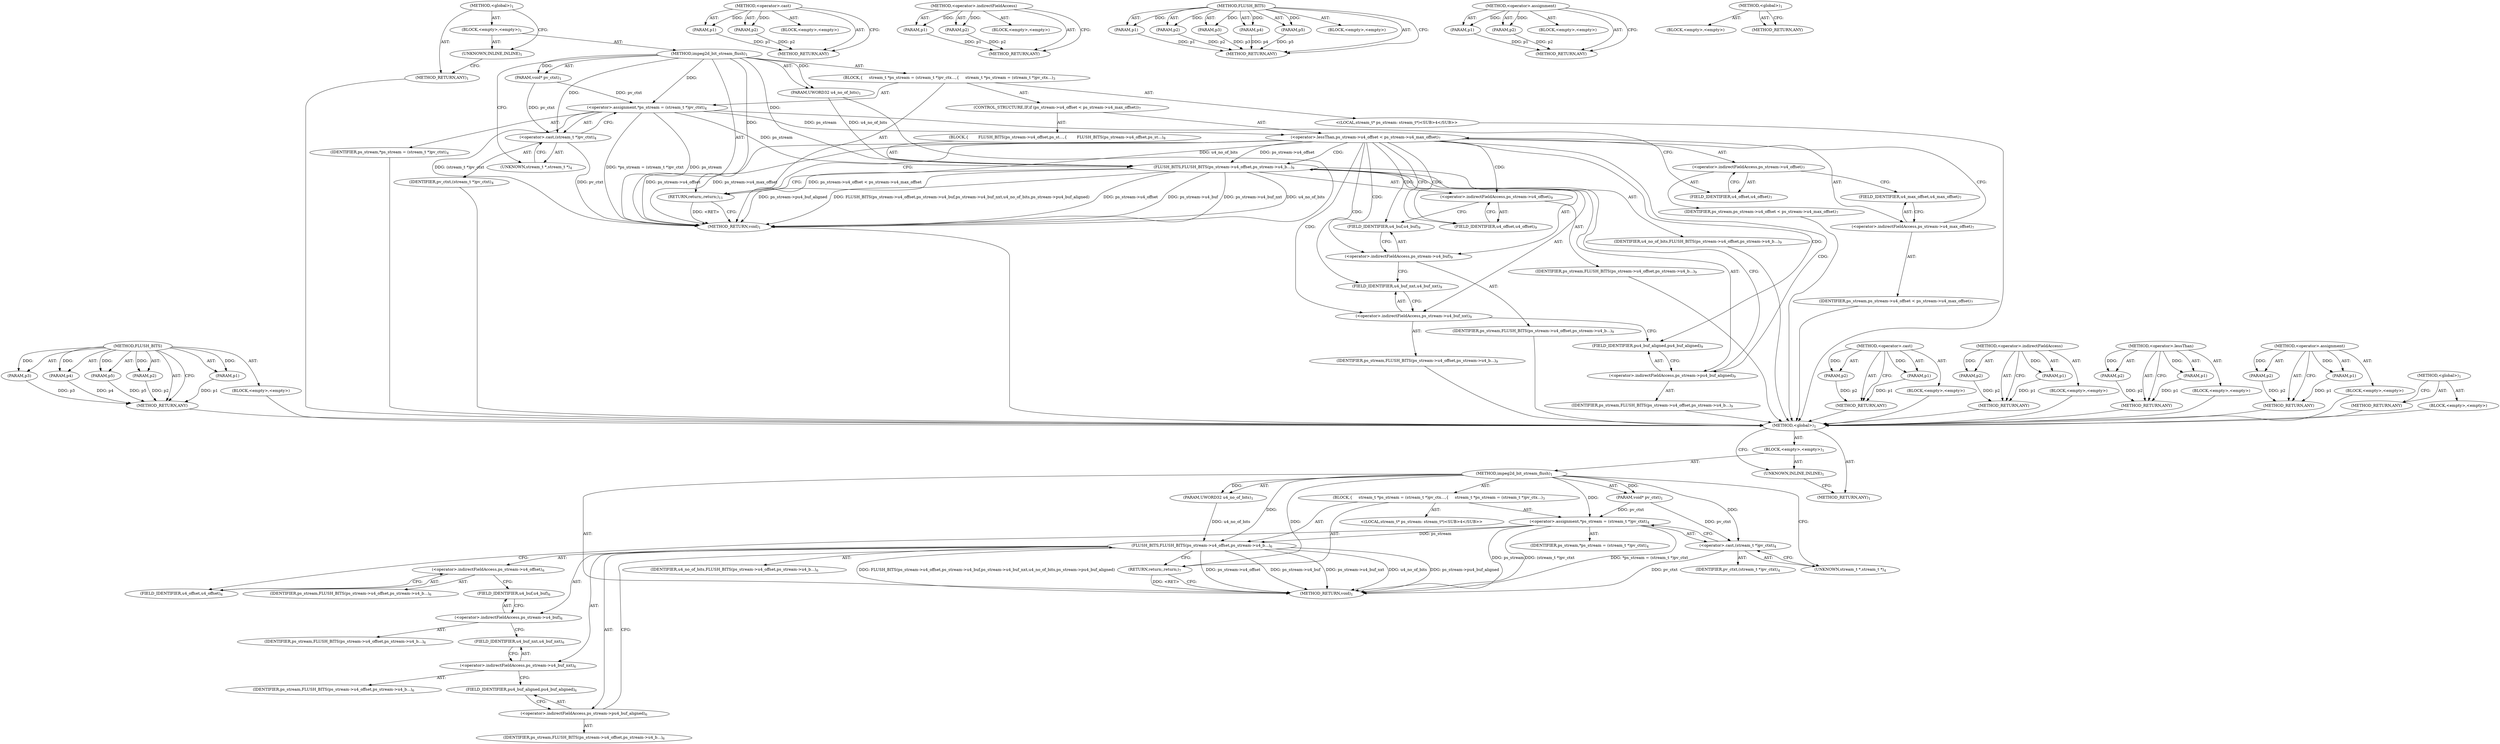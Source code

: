 digraph "&lt;global&gt;" {
vulnerable_6 [label=<(METHOD,&lt;global&gt;)<SUB>1</SUB>>];
vulnerable_7 [label=<(BLOCK,&lt;empty&gt;,&lt;empty&gt;)<SUB>1</SUB>>];
vulnerable_8 [label=<(UNKNOWN,INLINE,INLINE)<SUB>1</SUB>>];
vulnerable_9 [label=<(METHOD,impeg2d_bit_stream_flush)<SUB>1</SUB>>];
vulnerable_10 [label=<(PARAM,void* pv_ctxt)<SUB>1</SUB>>];
vulnerable_11 [label=<(PARAM,UWORD32 u4_no_of_bits)<SUB>1</SUB>>];
vulnerable_12 [label=<(BLOCK,{
     stream_t *ps_stream = (stream_t *)pv_ctx...,{
     stream_t *ps_stream = (stream_t *)pv_ctx...)<SUB>3</SUB>>];
vulnerable_13 [label="<(LOCAL,stream_t* ps_stream: stream_t*)<SUB>4</SUB>>"];
vulnerable_14 [label=<(&lt;operator&gt;.assignment,*ps_stream = (stream_t *)pv_ctxt)<SUB>4</SUB>>];
vulnerable_15 [label=<(IDENTIFIER,ps_stream,*ps_stream = (stream_t *)pv_ctxt)<SUB>4</SUB>>];
vulnerable_16 [label=<(&lt;operator&gt;.cast,(stream_t *)pv_ctxt)<SUB>4</SUB>>];
vulnerable_17 [label=<(UNKNOWN,stream_t *,stream_t *)<SUB>4</SUB>>];
vulnerable_18 [label=<(IDENTIFIER,pv_ctxt,(stream_t *)pv_ctxt)<SUB>4</SUB>>];
vulnerable_19 [label=<(FLUSH_BITS,FLUSH_BITS(ps_stream-&gt;u4_offset,ps_stream-&gt;u4_b...)<SUB>6</SUB>>];
vulnerable_20 [label=<(&lt;operator&gt;.indirectFieldAccess,ps_stream-&gt;u4_offset)<SUB>6</SUB>>];
vulnerable_21 [label=<(IDENTIFIER,ps_stream,FLUSH_BITS(ps_stream-&gt;u4_offset,ps_stream-&gt;u4_b...)<SUB>6</SUB>>];
vulnerable_22 [label=<(FIELD_IDENTIFIER,u4_offset,u4_offset)<SUB>6</SUB>>];
vulnerable_23 [label=<(&lt;operator&gt;.indirectFieldAccess,ps_stream-&gt;u4_buf)<SUB>6</SUB>>];
vulnerable_24 [label=<(IDENTIFIER,ps_stream,FLUSH_BITS(ps_stream-&gt;u4_offset,ps_stream-&gt;u4_b...)<SUB>6</SUB>>];
vulnerable_25 [label=<(FIELD_IDENTIFIER,u4_buf,u4_buf)<SUB>6</SUB>>];
vulnerable_26 [label=<(&lt;operator&gt;.indirectFieldAccess,ps_stream-&gt;u4_buf_nxt)<SUB>6</SUB>>];
vulnerable_27 [label=<(IDENTIFIER,ps_stream,FLUSH_BITS(ps_stream-&gt;u4_offset,ps_stream-&gt;u4_b...)<SUB>6</SUB>>];
vulnerable_28 [label=<(FIELD_IDENTIFIER,u4_buf_nxt,u4_buf_nxt)<SUB>6</SUB>>];
vulnerable_29 [label=<(IDENTIFIER,u4_no_of_bits,FLUSH_BITS(ps_stream-&gt;u4_offset,ps_stream-&gt;u4_b...)<SUB>6</SUB>>];
vulnerable_30 [label=<(&lt;operator&gt;.indirectFieldAccess,ps_stream-&gt;pu4_buf_aligned)<SUB>6</SUB>>];
vulnerable_31 [label=<(IDENTIFIER,ps_stream,FLUSH_BITS(ps_stream-&gt;u4_offset,ps_stream-&gt;u4_b...)<SUB>6</SUB>>];
vulnerable_32 [label=<(FIELD_IDENTIFIER,pu4_buf_aligned,pu4_buf_aligned)<SUB>6</SUB>>];
vulnerable_33 [label=<(RETURN,return;,return;)<SUB>7</SUB>>];
vulnerable_34 [label=<(METHOD_RETURN,void)<SUB>1</SUB>>];
vulnerable_36 [label=<(METHOD_RETURN,ANY)<SUB>1</SUB>>];
vulnerable_60 [label=<(METHOD,&lt;operator&gt;.cast)>];
vulnerable_61 [label=<(PARAM,p1)>];
vulnerable_62 [label=<(PARAM,p2)>];
vulnerable_63 [label=<(BLOCK,&lt;empty&gt;,&lt;empty&gt;)>];
vulnerable_64 [label=<(METHOD_RETURN,ANY)>];
vulnerable_73 [label=<(METHOD,&lt;operator&gt;.indirectFieldAccess)>];
vulnerable_74 [label=<(PARAM,p1)>];
vulnerable_75 [label=<(PARAM,p2)>];
vulnerable_76 [label=<(BLOCK,&lt;empty&gt;,&lt;empty&gt;)>];
vulnerable_77 [label=<(METHOD_RETURN,ANY)>];
vulnerable_65 [label=<(METHOD,FLUSH_BITS)>];
vulnerable_66 [label=<(PARAM,p1)>];
vulnerable_67 [label=<(PARAM,p2)>];
vulnerable_68 [label=<(PARAM,p3)>];
vulnerable_69 [label=<(PARAM,p4)>];
vulnerable_70 [label=<(PARAM,p5)>];
vulnerable_71 [label=<(BLOCK,&lt;empty&gt;,&lt;empty&gt;)>];
vulnerable_72 [label=<(METHOD_RETURN,ANY)>];
vulnerable_55 [label=<(METHOD,&lt;operator&gt;.assignment)>];
vulnerable_56 [label=<(PARAM,p1)>];
vulnerable_57 [label=<(PARAM,p2)>];
vulnerable_58 [label=<(BLOCK,&lt;empty&gt;,&lt;empty&gt;)>];
vulnerable_59 [label=<(METHOD_RETURN,ANY)>];
vulnerable_49 [label=<(METHOD,&lt;global&gt;)<SUB>1</SUB>>];
vulnerable_50 [label=<(BLOCK,&lt;empty&gt;,&lt;empty&gt;)>];
vulnerable_51 [label=<(METHOD_RETURN,ANY)>];
fixed_84 [label=<(METHOD,FLUSH_BITS)>];
fixed_85 [label=<(PARAM,p1)>];
fixed_86 [label=<(PARAM,p2)>];
fixed_87 [label=<(PARAM,p3)>];
fixed_88 [label=<(PARAM,p4)>];
fixed_89 [label=<(PARAM,p5)>];
fixed_90 [label=<(BLOCK,&lt;empty&gt;,&lt;empty&gt;)>];
fixed_91 [label=<(METHOD_RETURN,ANY)>];
fixed_6 [label=<(METHOD,&lt;global&gt;)<SUB>1</SUB>>];
fixed_7 [label=<(BLOCK,&lt;empty&gt;,&lt;empty&gt;)<SUB>1</SUB>>];
fixed_8 [label=<(UNKNOWN,INLINE,INLINE)<SUB>1</SUB>>];
fixed_9 [label=<(METHOD,impeg2d_bit_stream_flush)<SUB>1</SUB>>];
fixed_10 [label=<(PARAM,void* pv_ctxt)<SUB>1</SUB>>];
fixed_11 [label=<(PARAM,UWORD32 u4_no_of_bits)<SUB>1</SUB>>];
fixed_12 [label=<(BLOCK,{
     stream_t *ps_stream = (stream_t *)pv_ctx...,{
     stream_t *ps_stream = (stream_t *)pv_ctx...)<SUB>3</SUB>>];
fixed_13 [label="<(LOCAL,stream_t* ps_stream: stream_t*)<SUB>4</SUB>>"];
fixed_14 [label=<(&lt;operator&gt;.assignment,*ps_stream = (stream_t *)pv_ctxt)<SUB>4</SUB>>];
fixed_15 [label=<(IDENTIFIER,ps_stream,*ps_stream = (stream_t *)pv_ctxt)<SUB>4</SUB>>];
fixed_16 [label=<(&lt;operator&gt;.cast,(stream_t *)pv_ctxt)<SUB>4</SUB>>];
fixed_17 [label=<(UNKNOWN,stream_t *,stream_t *)<SUB>4</SUB>>];
fixed_18 [label=<(IDENTIFIER,pv_ctxt,(stream_t *)pv_ctxt)<SUB>4</SUB>>];
fixed_19 [label=<(CONTROL_STRUCTURE,IF,if (ps_stream-&gt;u4_offset &lt; ps_stream-&gt;u4_max_offset))<SUB>7</SUB>>];
fixed_20 [label=<(&lt;operator&gt;.lessThan,ps_stream-&gt;u4_offset &lt; ps_stream-&gt;u4_max_offset)<SUB>7</SUB>>];
fixed_21 [label=<(&lt;operator&gt;.indirectFieldAccess,ps_stream-&gt;u4_offset)<SUB>7</SUB>>];
fixed_22 [label=<(IDENTIFIER,ps_stream,ps_stream-&gt;u4_offset &lt; ps_stream-&gt;u4_max_offset)<SUB>7</SUB>>];
fixed_23 [label=<(FIELD_IDENTIFIER,u4_offset,u4_offset)<SUB>7</SUB>>];
fixed_24 [label=<(&lt;operator&gt;.indirectFieldAccess,ps_stream-&gt;u4_max_offset)<SUB>7</SUB>>];
fixed_25 [label=<(IDENTIFIER,ps_stream,ps_stream-&gt;u4_offset &lt; ps_stream-&gt;u4_max_offset)<SUB>7</SUB>>];
fixed_26 [label=<(FIELD_IDENTIFIER,u4_max_offset,u4_max_offset)<SUB>7</SUB>>];
fixed_27 [label=<(BLOCK,{
        FLUSH_BITS(ps_stream-&gt;u4_offset,ps_st...,{
        FLUSH_BITS(ps_stream-&gt;u4_offset,ps_st...)<SUB>8</SUB>>];
fixed_28 [label=<(FLUSH_BITS,FLUSH_BITS(ps_stream-&gt;u4_offset,ps_stream-&gt;u4_b...)<SUB>9</SUB>>];
fixed_29 [label=<(&lt;operator&gt;.indirectFieldAccess,ps_stream-&gt;u4_offset)<SUB>9</SUB>>];
fixed_30 [label=<(IDENTIFIER,ps_stream,FLUSH_BITS(ps_stream-&gt;u4_offset,ps_stream-&gt;u4_b...)<SUB>9</SUB>>];
fixed_31 [label=<(FIELD_IDENTIFIER,u4_offset,u4_offset)<SUB>9</SUB>>];
fixed_32 [label=<(&lt;operator&gt;.indirectFieldAccess,ps_stream-&gt;u4_buf)<SUB>9</SUB>>];
fixed_33 [label=<(IDENTIFIER,ps_stream,FLUSH_BITS(ps_stream-&gt;u4_offset,ps_stream-&gt;u4_b...)<SUB>9</SUB>>];
fixed_34 [label=<(FIELD_IDENTIFIER,u4_buf,u4_buf)<SUB>9</SUB>>];
fixed_35 [label=<(&lt;operator&gt;.indirectFieldAccess,ps_stream-&gt;u4_buf_nxt)<SUB>9</SUB>>];
fixed_36 [label=<(IDENTIFIER,ps_stream,FLUSH_BITS(ps_stream-&gt;u4_offset,ps_stream-&gt;u4_b...)<SUB>9</SUB>>];
fixed_37 [label=<(FIELD_IDENTIFIER,u4_buf_nxt,u4_buf_nxt)<SUB>9</SUB>>];
fixed_38 [label=<(IDENTIFIER,u4_no_of_bits,FLUSH_BITS(ps_stream-&gt;u4_offset,ps_stream-&gt;u4_b...)<SUB>9</SUB>>];
fixed_39 [label=<(&lt;operator&gt;.indirectFieldAccess,ps_stream-&gt;pu4_buf_aligned)<SUB>9</SUB>>];
fixed_40 [label=<(IDENTIFIER,ps_stream,FLUSH_BITS(ps_stream-&gt;u4_offset,ps_stream-&gt;u4_b...)<SUB>9</SUB>>];
fixed_41 [label=<(FIELD_IDENTIFIER,pu4_buf_aligned,pu4_buf_aligned)<SUB>9</SUB>>];
fixed_42 [label=<(RETURN,return;,return;)<SUB>11</SUB>>];
fixed_43 [label=<(METHOD_RETURN,void)<SUB>1</SUB>>];
fixed_45 [label=<(METHOD_RETURN,ANY)<SUB>1</SUB>>];
fixed_69 [label=<(METHOD,&lt;operator&gt;.cast)>];
fixed_70 [label=<(PARAM,p1)>];
fixed_71 [label=<(PARAM,p2)>];
fixed_72 [label=<(BLOCK,&lt;empty&gt;,&lt;empty&gt;)>];
fixed_73 [label=<(METHOD_RETURN,ANY)>];
fixed_79 [label=<(METHOD,&lt;operator&gt;.indirectFieldAccess)>];
fixed_80 [label=<(PARAM,p1)>];
fixed_81 [label=<(PARAM,p2)>];
fixed_82 [label=<(BLOCK,&lt;empty&gt;,&lt;empty&gt;)>];
fixed_83 [label=<(METHOD_RETURN,ANY)>];
fixed_74 [label=<(METHOD,&lt;operator&gt;.lessThan)>];
fixed_75 [label=<(PARAM,p1)>];
fixed_76 [label=<(PARAM,p2)>];
fixed_77 [label=<(BLOCK,&lt;empty&gt;,&lt;empty&gt;)>];
fixed_78 [label=<(METHOD_RETURN,ANY)>];
fixed_64 [label=<(METHOD,&lt;operator&gt;.assignment)>];
fixed_65 [label=<(PARAM,p1)>];
fixed_66 [label=<(PARAM,p2)>];
fixed_67 [label=<(BLOCK,&lt;empty&gt;,&lt;empty&gt;)>];
fixed_68 [label=<(METHOD_RETURN,ANY)>];
fixed_58 [label=<(METHOD,&lt;global&gt;)<SUB>1</SUB>>];
fixed_59 [label=<(BLOCK,&lt;empty&gt;,&lt;empty&gt;)>];
fixed_60 [label=<(METHOD_RETURN,ANY)>];
vulnerable_6 -> vulnerable_7  [key=0, label="AST: "];
vulnerable_6 -> vulnerable_36  [key=0, label="AST: "];
vulnerable_6 -> vulnerable_8  [key=0, label="CFG: "];
vulnerable_7 -> vulnerable_8  [key=0, label="AST: "];
vulnerable_7 -> vulnerable_9  [key=0, label="AST: "];
vulnerable_8 -> vulnerable_36  [key=0, label="CFG: "];
vulnerable_9 -> vulnerable_10  [key=0, label="AST: "];
vulnerable_9 -> vulnerable_10  [key=1, label="DDG: "];
vulnerable_9 -> vulnerable_11  [key=0, label="AST: "];
vulnerable_9 -> vulnerable_11  [key=1, label="DDG: "];
vulnerable_9 -> vulnerable_12  [key=0, label="AST: "];
vulnerable_9 -> vulnerable_34  [key=0, label="AST: "];
vulnerable_9 -> vulnerable_17  [key=0, label="CFG: "];
vulnerable_9 -> vulnerable_14  [key=0, label="DDG: "];
vulnerable_9 -> vulnerable_33  [key=0, label="DDG: "];
vulnerable_9 -> vulnerable_19  [key=0, label="DDG: "];
vulnerable_9 -> vulnerable_16  [key=0, label="DDG: "];
vulnerable_10 -> vulnerable_14  [key=0, label="DDG: pv_ctxt"];
vulnerable_10 -> vulnerable_16  [key=0, label="DDG: pv_ctxt"];
vulnerable_11 -> vulnerable_19  [key=0, label="DDG: u4_no_of_bits"];
vulnerable_12 -> vulnerable_13  [key=0, label="AST: "];
vulnerable_12 -> vulnerable_14  [key=0, label="AST: "];
vulnerable_12 -> vulnerable_19  [key=0, label="AST: "];
vulnerable_12 -> vulnerable_33  [key=0, label="AST: "];
vulnerable_14 -> vulnerable_15  [key=0, label="AST: "];
vulnerable_14 -> vulnerable_16  [key=0, label="AST: "];
vulnerable_14 -> vulnerable_22  [key=0, label="CFG: "];
vulnerable_14 -> vulnerable_34  [key=0, label="DDG: ps_stream"];
vulnerable_14 -> vulnerable_34  [key=1, label="DDG: (stream_t *)pv_ctxt"];
vulnerable_14 -> vulnerable_34  [key=2, label="DDG: *ps_stream = (stream_t *)pv_ctxt"];
vulnerable_14 -> vulnerable_19  [key=0, label="DDG: ps_stream"];
vulnerable_16 -> vulnerable_17  [key=0, label="AST: "];
vulnerable_16 -> vulnerable_18  [key=0, label="AST: "];
vulnerable_16 -> vulnerable_14  [key=0, label="CFG: "];
vulnerable_16 -> vulnerable_34  [key=0, label="DDG: pv_ctxt"];
vulnerable_17 -> vulnerable_16  [key=0, label="CFG: "];
vulnerable_19 -> vulnerable_20  [key=0, label="AST: "];
vulnerable_19 -> vulnerable_23  [key=0, label="AST: "];
vulnerable_19 -> vulnerable_26  [key=0, label="AST: "];
vulnerable_19 -> vulnerable_29  [key=0, label="AST: "];
vulnerable_19 -> vulnerable_30  [key=0, label="AST: "];
vulnerable_19 -> vulnerable_33  [key=0, label="CFG: "];
vulnerable_19 -> vulnerable_34  [key=0, label="DDG: ps_stream-&gt;u4_offset"];
vulnerable_19 -> vulnerable_34  [key=1, label="DDG: ps_stream-&gt;u4_buf"];
vulnerable_19 -> vulnerable_34  [key=2, label="DDG: ps_stream-&gt;u4_buf_nxt"];
vulnerable_19 -> vulnerable_34  [key=3, label="DDG: u4_no_of_bits"];
vulnerable_19 -> vulnerable_34  [key=4, label="DDG: ps_stream-&gt;pu4_buf_aligned"];
vulnerable_19 -> vulnerable_34  [key=5, label="DDG: FLUSH_BITS(ps_stream-&gt;u4_offset,ps_stream-&gt;u4_buf,ps_stream-&gt;u4_buf_nxt,u4_no_of_bits,ps_stream-&gt;pu4_buf_aligned)"];
vulnerable_20 -> vulnerable_21  [key=0, label="AST: "];
vulnerable_20 -> vulnerable_22  [key=0, label="AST: "];
vulnerable_20 -> vulnerable_25  [key=0, label="CFG: "];
vulnerable_22 -> vulnerable_20  [key=0, label="CFG: "];
vulnerable_23 -> vulnerable_24  [key=0, label="AST: "];
vulnerable_23 -> vulnerable_25  [key=0, label="AST: "];
vulnerable_23 -> vulnerable_28  [key=0, label="CFG: "];
vulnerable_25 -> vulnerable_23  [key=0, label="CFG: "];
vulnerable_26 -> vulnerable_27  [key=0, label="AST: "];
vulnerable_26 -> vulnerable_28  [key=0, label="AST: "];
vulnerable_26 -> vulnerable_32  [key=0, label="CFG: "];
vulnerable_28 -> vulnerable_26  [key=0, label="CFG: "];
vulnerable_30 -> vulnerable_31  [key=0, label="AST: "];
vulnerable_30 -> vulnerable_32  [key=0, label="AST: "];
vulnerable_30 -> vulnerable_19  [key=0, label="CFG: "];
vulnerable_32 -> vulnerable_30  [key=0, label="CFG: "];
vulnerable_33 -> vulnerable_34  [key=0, label="CFG: "];
vulnerable_33 -> vulnerable_34  [key=1, label="DDG: &lt;RET&gt;"];
vulnerable_60 -> vulnerable_61  [key=0, label="AST: "];
vulnerable_60 -> vulnerable_61  [key=1, label="DDG: "];
vulnerable_60 -> vulnerable_63  [key=0, label="AST: "];
vulnerable_60 -> vulnerable_62  [key=0, label="AST: "];
vulnerable_60 -> vulnerable_62  [key=1, label="DDG: "];
vulnerable_60 -> vulnerable_64  [key=0, label="AST: "];
vulnerable_60 -> vulnerable_64  [key=1, label="CFG: "];
vulnerable_61 -> vulnerable_64  [key=0, label="DDG: p1"];
vulnerable_62 -> vulnerable_64  [key=0, label="DDG: p2"];
vulnerable_73 -> vulnerable_74  [key=0, label="AST: "];
vulnerable_73 -> vulnerable_74  [key=1, label="DDG: "];
vulnerable_73 -> vulnerable_76  [key=0, label="AST: "];
vulnerable_73 -> vulnerable_75  [key=0, label="AST: "];
vulnerable_73 -> vulnerable_75  [key=1, label="DDG: "];
vulnerable_73 -> vulnerable_77  [key=0, label="AST: "];
vulnerable_73 -> vulnerable_77  [key=1, label="CFG: "];
vulnerable_74 -> vulnerable_77  [key=0, label="DDG: p1"];
vulnerable_75 -> vulnerable_77  [key=0, label="DDG: p2"];
vulnerable_65 -> vulnerable_66  [key=0, label="AST: "];
vulnerable_65 -> vulnerable_66  [key=1, label="DDG: "];
vulnerable_65 -> vulnerable_71  [key=0, label="AST: "];
vulnerable_65 -> vulnerable_67  [key=0, label="AST: "];
vulnerable_65 -> vulnerable_67  [key=1, label="DDG: "];
vulnerable_65 -> vulnerable_72  [key=0, label="AST: "];
vulnerable_65 -> vulnerable_72  [key=1, label="CFG: "];
vulnerable_65 -> vulnerable_68  [key=0, label="AST: "];
vulnerable_65 -> vulnerable_68  [key=1, label="DDG: "];
vulnerable_65 -> vulnerable_69  [key=0, label="AST: "];
vulnerable_65 -> vulnerable_69  [key=1, label="DDG: "];
vulnerable_65 -> vulnerable_70  [key=0, label="AST: "];
vulnerable_65 -> vulnerable_70  [key=1, label="DDG: "];
vulnerable_66 -> vulnerable_72  [key=0, label="DDG: p1"];
vulnerable_67 -> vulnerable_72  [key=0, label="DDG: p2"];
vulnerable_68 -> vulnerable_72  [key=0, label="DDG: p3"];
vulnerable_69 -> vulnerable_72  [key=0, label="DDG: p4"];
vulnerable_70 -> vulnerable_72  [key=0, label="DDG: p5"];
vulnerable_55 -> vulnerable_56  [key=0, label="AST: "];
vulnerable_55 -> vulnerable_56  [key=1, label="DDG: "];
vulnerable_55 -> vulnerable_58  [key=0, label="AST: "];
vulnerable_55 -> vulnerable_57  [key=0, label="AST: "];
vulnerable_55 -> vulnerable_57  [key=1, label="DDG: "];
vulnerable_55 -> vulnerable_59  [key=0, label="AST: "];
vulnerable_55 -> vulnerable_59  [key=1, label="CFG: "];
vulnerable_56 -> vulnerable_59  [key=0, label="DDG: p1"];
vulnerable_57 -> vulnerable_59  [key=0, label="DDG: p2"];
vulnerable_49 -> vulnerable_50  [key=0, label="AST: "];
vulnerable_49 -> vulnerable_51  [key=0, label="AST: "];
vulnerable_49 -> vulnerable_51  [key=1, label="CFG: "];
fixed_84 -> fixed_85  [key=0, label="AST: "];
fixed_84 -> fixed_85  [key=1, label="DDG: "];
fixed_84 -> fixed_90  [key=0, label="AST: "];
fixed_84 -> fixed_86  [key=0, label="AST: "];
fixed_84 -> fixed_86  [key=1, label="DDG: "];
fixed_84 -> fixed_91  [key=0, label="AST: "];
fixed_84 -> fixed_91  [key=1, label="CFG: "];
fixed_84 -> fixed_87  [key=0, label="AST: "];
fixed_84 -> fixed_87  [key=1, label="DDG: "];
fixed_84 -> fixed_88  [key=0, label="AST: "];
fixed_84 -> fixed_88  [key=1, label="DDG: "];
fixed_84 -> fixed_89  [key=0, label="AST: "];
fixed_84 -> fixed_89  [key=1, label="DDG: "];
fixed_85 -> fixed_91  [key=0, label="DDG: p1"];
fixed_86 -> fixed_91  [key=0, label="DDG: p2"];
fixed_87 -> fixed_91  [key=0, label="DDG: p3"];
fixed_88 -> fixed_91  [key=0, label="DDG: p4"];
fixed_89 -> fixed_91  [key=0, label="DDG: p5"];
fixed_90 -> vulnerable_6  [key=0];
fixed_91 -> vulnerable_6  [key=0];
fixed_6 -> fixed_7  [key=0, label="AST: "];
fixed_6 -> fixed_45  [key=0, label="AST: "];
fixed_6 -> fixed_8  [key=0, label="CFG: "];
fixed_7 -> fixed_8  [key=0, label="AST: "];
fixed_7 -> fixed_9  [key=0, label="AST: "];
fixed_8 -> fixed_45  [key=0, label="CFG: "];
fixed_9 -> fixed_10  [key=0, label="AST: "];
fixed_9 -> fixed_10  [key=1, label="DDG: "];
fixed_9 -> fixed_11  [key=0, label="AST: "];
fixed_9 -> fixed_11  [key=1, label="DDG: "];
fixed_9 -> fixed_12  [key=0, label="AST: "];
fixed_9 -> fixed_43  [key=0, label="AST: "];
fixed_9 -> fixed_17  [key=0, label="CFG: "];
fixed_9 -> fixed_14  [key=0, label="DDG: "];
fixed_9 -> fixed_42  [key=0, label="DDG: "];
fixed_9 -> fixed_16  [key=0, label="DDG: "];
fixed_9 -> fixed_28  [key=0, label="DDG: "];
fixed_10 -> fixed_14  [key=0, label="DDG: pv_ctxt"];
fixed_10 -> fixed_16  [key=0, label="DDG: pv_ctxt"];
fixed_11 -> fixed_43  [key=0, label="DDG: u4_no_of_bits"];
fixed_11 -> fixed_28  [key=0, label="DDG: u4_no_of_bits"];
fixed_12 -> fixed_13  [key=0, label="AST: "];
fixed_12 -> fixed_14  [key=0, label="AST: "];
fixed_12 -> fixed_19  [key=0, label="AST: "];
fixed_12 -> fixed_42  [key=0, label="AST: "];
fixed_13 -> vulnerable_6  [key=0];
fixed_14 -> fixed_15  [key=0, label="AST: "];
fixed_14 -> fixed_16  [key=0, label="AST: "];
fixed_14 -> fixed_23  [key=0, label="CFG: "];
fixed_14 -> fixed_43  [key=0, label="DDG: ps_stream"];
fixed_14 -> fixed_43  [key=1, label="DDG: (stream_t *)pv_ctxt"];
fixed_14 -> fixed_43  [key=2, label="DDG: *ps_stream = (stream_t *)pv_ctxt"];
fixed_14 -> fixed_20  [key=0, label="DDG: ps_stream"];
fixed_14 -> fixed_28  [key=0, label="DDG: ps_stream"];
fixed_15 -> vulnerable_6  [key=0];
fixed_16 -> fixed_17  [key=0, label="AST: "];
fixed_16 -> fixed_18  [key=0, label="AST: "];
fixed_16 -> fixed_14  [key=0, label="CFG: "];
fixed_16 -> fixed_43  [key=0, label="DDG: pv_ctxt"];
fixed_17 -> fixed_16  [key=0, label="CFG: "];
fixed_18 -> vulnerable_6  [key=0];
fixed_19 -> fixed_20  [key=0, label="AST: "];
fixed_19 -> fixed_27  [key=0, label="AST: "];
fixed_20 -> fixed_21  [key=0, label="AST: "];
fixed_20 -> fixed_24  [key=0, label="AST: "];
fixed_20 -> fixed_42  [key=0, label="CFG: "];
fixed_20 -> fixed_31  [key=0, label="CFG: "];
fixed_20 -> fixed_31  [key=1, label="CDG: "];
fixed_20 -> fixed_43  [key=0, label="DDG: ps_stream-&gt;u4_offset"];
fixed_20 -> fixed_43  [key=1, label="DDG: ps_stream-&gt;u4_max_offset"];
fixed_20 -> fixed_43  [key=2, label="DDG: ps_stream-&gt;u4_offset &lt; ps_stream-&gt;u4_max_offset"];
fixed_20 -> fixed_28  [key=0, label="DDG: ps_stream-&gt;u4_offset"];
fixed_20 -> fixed_28  [key=1, label="CDG: "];
fixed_20 -> fixed_29  [key=0, label="CDG: "];
fixed_20 -> fixed_34  [key=0, label="CDG: "];
fixed_20 -> fixed_32  [key=0, label="CDG: "];
fixed_20 -> fixed_35  [key=0, label="CDG: "];
fixed_20 -> fixed_37  [key=0, label="CDG: "];
fixed_20 -> fixed_41  [key=0, label="CDG: "];
fixed_20 -> fixed_39  [key=0, label="CDG: "];
fixed_21 -> fixed_22  [key=0, label="AST: "];
fixed_21 -> fixed_23  [key=0, label="AST: "];
fixed_21 -> fixed_26  [key=0, label="CFG: "];
fixed_22 -> vulnerable_6  [key=0];
fixed_23 -> fixed_21  [key=0, label="CFG: "];
fixed_24 -> fixed_25  [key=0, label="AST: "];
fixed_24 -> fixed_26  [key=0, label="AST: "];
fixed_24 -> fixed_20  [key=0, label="CFG: "];
fixed_25 -> vulnerable_6  [key=0];
fixed_26 -> fixed_24  [key=0, label="CFG: "];
fixed_27 -> fixed_28  [key=0, label="AST: "];
fixed_28 -> fixed_29  [key=0, label="AST: "];
fixed_28 -> fixed_32  [key=0, label="AST: "];
fixed_28 -> fixed_35  [key=0, label="AST: "];
fixed_28 -> fixed_38  [key=0, label="AST: "];
fixed_28 -> fixed_39  [key=0, label="AST: "];
fixed_28 -> fixed_42  [key=0, label="CFG: "];
fixed_28 -> fixed_43  [key=0, label="DDG: ps_stream-&gt;u4_offset"];
fixed_28 -> fixed_43  [key=1, label="DDG: ps_stream-&gt;u4_buf"];
fixed_28 -> fixed_43  [key=2, label="DDG: ps_stream-&gt;u4_buf_nxt"];
fixed_28 -> fixed_43  [key=3, label="DDG: u4_no_of_bits"];
fixed_28 -> fixed_43  [key=4, label="DDG: ps_stream-&gt;pu4_buf_aligned"];
fixed_28 -> fixed_43  [key=5, label="DDG: FLUSH_BITS(ps_stream-&gt;u4_offset,ps_stream-&gt;u4_buf,ps_stream-&gt;u4_buf_nxt,u4_no_of_bits,ps_stream-&gt;pu4_buf_aligned)"];
fixed_29 -> fixed_30  [key=0, label="AST: "];
fixed_29 -> fixed_31  [key=0, label="AST: "];
fixed_29 -> fixed_34  [key=0, label="CFG: "];
fixed_30 -> vulnerable_6  [key=0];
fixed_31 -> fixed_29  [key=0, label="CFG: "];
fixed_32 -> fixed_33  [key=0, label="AST: "];
fixed_32 -> fixed_34  [key=0, label="AST: "];
fixed_32 -> fixed_37  [key=0, label="CFG: "];
fixed_33 -> vulnerable_6  [key=0];
fixed_34 -> fixed_32  [key=0, label="CFG: "];
fixed_35 -> fixed_36  [key=0, label="AST: "];
fixed_35 -> fixed_37  [key=0, label="AST: "];
fixed_35 -> fixed_41  [key=0, label="CFG: "];
fixed_36 -> vulnerable_6  [key=0];
fixed_37 -> fixed_35  [key=0, label="CFG: "];
fixed_38 -> vulnerable_6  [key=0];
fixed_39 -> fixed_40  [key=0, label="AST: "];
fixed_39 -> fixed_41  [key=0, label="AST: "];
fixed_39 -> fixed_28  [key=0, label="CFG: "];
fixed_40 -> vulnerable_6  [key=0];
fixed_41 -> fixed_39  [key=0, label="CFG: "];
fixed_42 -> fixed_43  [key=0, label="CFG: "];
fixed_42 -> fixed_43  [key=1, label="DDG: &lt;RET&gt;"];
fixed_43 -> vulnerable_6  [key=0];
fixed_45 -> vulnerable_6  [key=0];
fixed_69 -> fixed_70  [key=0, label="AST: "];
fixed_69 -> fixed_70  [key=1, label="DDG: "];
fixed_69 -> fixed_72  [key=0, label="AST: "];
fixed_69 -> fixed_71  [key=0, label="AST: "];
fixed_69 -> fixed_71  [key=1, label="DDG: "];
fixed_69 -> fixed_73  [key=0, label="AST: "];
fixed_69 -> fixed_73  [key=1, label="CFG: "];
fixed_70 -> fixed_73  [key=0, label="DDG: p1"];
fixed_71 -> fixed_73  [key=0, label="DDG: p2"];
fixed_72 -> vulnerable_6  [key=0];
fixed_73 -> vulnerable_6  [key=0];
fixed_79 -> fixed_80  [key=0, label="AST: "];
fixed_79 -> fixed_80  [key=1, label="DDG: "];
fixed_79 -> fixed_82  [key=0, label="AST: "];
fixed_79 -> fixed_81  [key=0, label="AST: "];
fixed_79 -> fixed_81  [key=1, label="DDG: "];
fixed_79 -> fixed_83  [key=0, label="AST: "];
fixed_79 -> fixed_83  [key=1, label="CFG: "];
fixed_80 -> fixed_83  [key=0, label="DDG: p1"];
fixed_81 -> fixed_83  [key=0, label="DDG: p2"];
fixed_82 -> vulnerable_6  [key=0];
fixed_83 -> vulnerable_6  [key=0];
fixed_74 -> fixed_75  [key=0, label="AST: "];
fixed_74 -> fixed_75  [key=1, label="DDG: "];
fixed_74 -> fixed_77  [key=0, label="AST: "];
fixed_74 -> fixed_76  [key=0, label="AST: "];
fixed_74 -> fixed_76  [key=1, label="DDG: "];
fixed_74 -> fixed_78  [key=0, label="AST: "];
fixed_74 -> fixed_78  [key=1, label="CFG: "];
fixed_75 -> fixed_78  [key=0, label="DDG: p1"];
fixed_76 -> fixed_78  [key=0, label="DDG: p2"];
fixed_77 -> vulnerable_6  [key=0];
fixed_78 -> vulnerable_6  [key=0];
fixed_64 -> fixed_65  [key=0, label="AST: "];
fixed_64 -> fixed_65  [key=1, label="DDG: "];
fixed_64 -> fixed_67  [key=0, label="AST: "];
fixed_64 -> fixed_66  [key=0, label="AST: "];
fixed_64 -> fixed_66  [key=1, label="DDG: "];
fixed_64 -> fixed_68  [key=0, label="AST: "];
fixed_64 -> fixed_68  [key=1, label="CFG: "];
fixed_65 -> fixed_68  [key=0, label="DDG: p1"];
fixed_66 -> fixed_68  [key=0, label="DDG: p2"];
fixed_67 -> vulnerable_6  [key=0];
fixed_68 -> vulnerable_6  [key=0];
fixed_58 -> fixed_59  [key=0, label="AST: "];
fixed_58 -> fixed_60  [key=0, label="AST: "];
fixed_58 -> fixed_60  [key=1, label="CFG: "];
fixed_59 -> vulnerable_6  [key=0];
fixed_60 -> vulnerable_6  [key=0];
}
